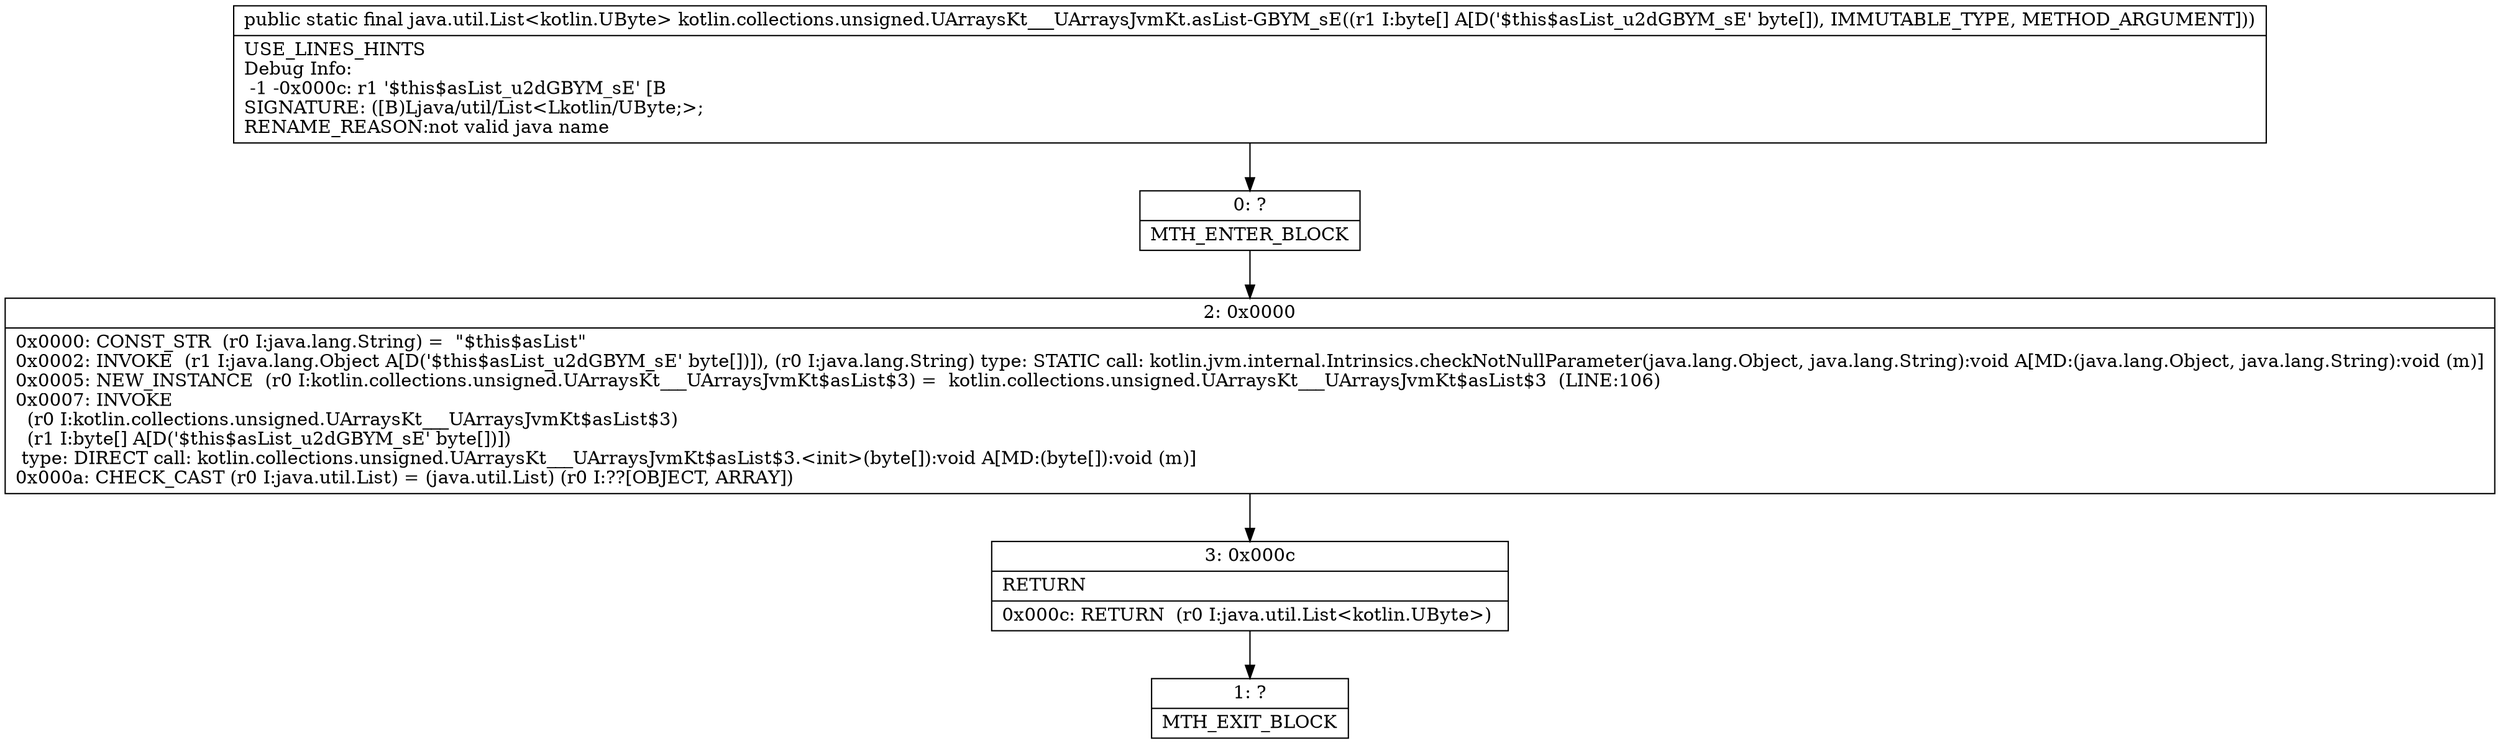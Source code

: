 digraph "CFG forkotlin.collections.unsigned.UArraysKt___UArraysJvmKt.asList\-GBYM_sE([B)Ljava\/util\/List;" {
Node_0 [shape=record,label="{0\:\ ?|MTH_ENTER_BLOCK\l}"];
Node_2 [shape=record,label="{2\:\ 0x0000|0x0000: CONST_STR  (r0 I:java.lang.String) =  \"$this$asList\" \l0x0002: INVOKE  (r1 I:java.lang.Object A[D('$this$asList_u2dGBYM_sE' byte[])]), (r0 I:java.lang.String) type: STATIC call: kotlin.jvm.internal.Intrinsics.checkNotNullParameter(java.lang.Object, java.lang.String):void A[MD:(java.lang.Object, java.lang.String):void (m)]\l0x0005: NEW_INSTANCE  (r0 I:kotlin.collections.unsigned.UArraysKt___UArraysJvmKt$asList$3) =  kotlin.collections.unsigned.UArraysKt___UArraysJvmKt$asList$3  (LINE:106)\l0x0007: INVOKE  \l  (r0 I:kotlin.collections.unsigned.UArraysKt___UArraysJvmKt$asList$3)\l  (r1 I:byte[] A[D('$this$asList_u2dGBYM_sE' byte[])])\l type: DIRECT call: kotlin.collections.unsigned.UArraysKt___UArraysJvmKt$asList$3.\<init\>(byte[]):void A[MD:(byte[]):void (m)]\l0x000a: CHECK_CAST (r0 I:java.util.List) = (java.util.List) (r0 I:??[OBJECT, ARRAY]) \l}"];
Node_3 [shape=record,label="{3\:\ 0x000c|RETURN\l|0x000c: RETURN  (r0 I:java.util.List\<kotlin.UByte\>) \l}"];
Node_1 [shape=record,label="{1\:\ ?|MTH_EXIT_BLOCK\l}"];
MethodNode[shape=record,label="{public static final java.util.List\<kotlin.UByte\> kotlin.collections.unsigned.UArraysKt___UArraysJvmKt.asList\-GBYM_sE((r1 I:byte[] A[D('$this$asList_u2dGBYM_sE' byte[]), IMMUTABLE_TYPE, METHOD_ARGUMENT]))  | USE_LINES_HINTS\lDebug Info:\l  \-1 \-0x000c: r1 '$this$asList_u2dGBYM_sE' [B\lSIGNATURE: ([B)Ljava\/util\/List\<Lkotlin\/UByte;\>;\lRENAME_REASON:not valid java name\l}"];
MethodNode -> Node_0;Node_0 -> Node_2;
Node_2 -> Node_3;
Node_3 -> Node_1;
}

